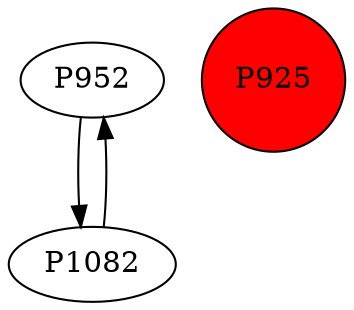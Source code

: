 digraph {
	P952 -> P1082
	P1082 -> P952
	P925 [shape=circle]
	P925 [style=filled]
	P925 [fillcolor=red]
}